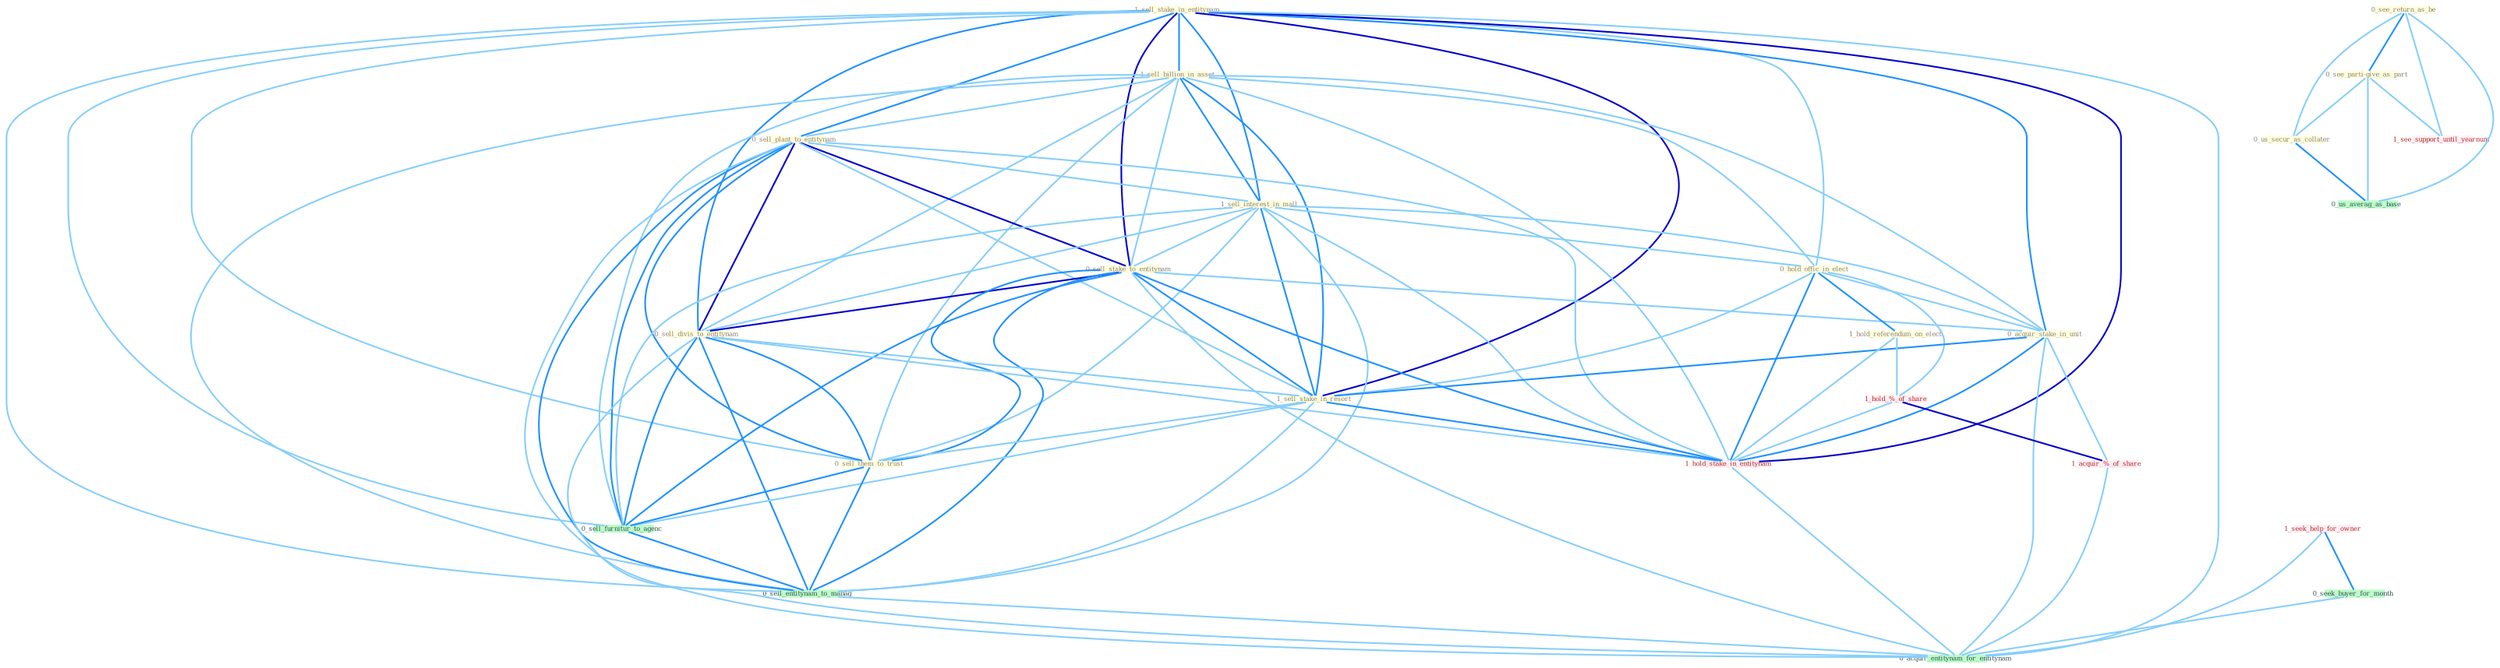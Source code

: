 Graph G{ 
    node
    [shape=polygon,style=filled,width=.5,height=.06,color="#BDFCC9",fixedsize=true,fontsize=4,
    fontcolor="#2f4f4f"];
    {node
    [color="#ffffe0", fontcolor="#8b7d6b"] "1_sell_stake_in_entitynam " "1_sell_billion_in_asset " "0_sell_plant_to_entitynam " "1_sell_interest_in_mall " "0_sell_stake_to_entitynam " "0_sell_divis_to_entitynam " "0_hold_offic_in_elect " "0_see_return_as_be " "0_see_parti-give_as_part " "0_acquir_stake_in_unit " "1_hold_referendum_on_elect " "1_sell_stake_in_resort " "0_sell_them_to_trust " "0_us_secur_as_collater "}
{node [color="#fff0f5", fontcolor="#b22222"] "1_hold_%_of_share " "1_hold_stake_in_entitynam " "1_seek_help_for_owner " "1_acquir_%_of_share " "1_see_support_until_yearnum "}
edge [color="#B0E2FF"];

	"1_sell_stake_in_entitynam " -- "1_sell_billion_in_asset " [w="2", color="#1e90ff" , len=0.8];
	"1_sell_stake_in_entitynam " -- "0_sell_plant_to_entitynam " [w="2", color="#1e90ff" , len=0.8];
	"1_sell_stake_in_entitynam " -- "1_sell_interest_in_mall " [w="2", color="#1e90ff" , len=0.8];
	"1_sell_stake_in_entitynam " -- "0_sell_stake_to_entitynam " [w="3", color="#0000cd" , len=0.6];
	"1_sell_stake_in_entitynam " -- "0_sell_divis_to_entitynam " [w="2", color="#1e90ff" , len=0.8];
	"1_sell_stake_in_entitynam " -- "0_hold_offic_in_elect " [w="1", color="#87cefa" ];
	"1_sell_stake_in_entitynam " -- "0_acquir_stake_in_unit " [w="2", color="#1e90ff" , len=0.8];
	"1_sell_stake_in_entitynam " -- "1_sell_stake_in_resort " [w="3", color="#0000cd" , len=0.6];
	"1_sell_stake_in_entitynam " -- "0_sell_them_to_trust " [w="1", color="#87cefa" ];
	"1_sell_stake_in_entitynam " -- "1_hold_stake_in_entitynam " [w="3", color="#0000cd" , len=0.6];
	"1_sell_stake_in_entitynam " -- "0_sell_furnitur_to_agenc " [w="1", color="#87cefa" ];
	"1_sell_stake_in_entitynam " -- "0_sell_entitynam_to_manag " [w="1", color="#87cefa" ];
	"1_sell_stake_in_entitynam " -- "0_acquir_entitynam_for_entitynam " [w="1", color="#87cefa" ];
	"1_sell_billion_in_asset " -- "0_sell_plant_to_entitynam " [w="1", color="#87cefa" ];
	"1_sell_billion_in_asset " -- "1_sell_interest_in_mall " [w="2", color="#1e90ff" , len=0.8];
	"1_sell_billion_in_asset " -- "0_sell_stake_to_entitynam " [w="1", color="#87cefa" ];
	"1_sell_billion_in_asset " -- "0_sell_divis_to_entitynam " [w="1", color="#87cefa" ];
	"1_sell_billion_in_asset " -- "0_hold_offic_in_elect " [w="1", color="#87cefa" ];
	"1_sell_billion_in_asset " -- "0_acquir_stake_in_unit " [w="1", color="#87cefa" ];
	"1_sell_billion_in_asset " -- "1_sell_stake_in_resort " [w="2", color="#1e90ff" , len=0.8];
	"1_sell_billion_in_asset " -- "0_sell_them_to_trust " [w="1", color="#87cefa" ];
	"1_sell_billion_in_asset " -- "1_hold_stake_in_entitynam " [w="1", color="#87cefa" ];
	"1_sell_billion_in_asset " -- "0_sell_furnitur_to_agenc " [w="1", color="#87cefa" ];
	"1_sell_billion_in_asset " -- "0_sell_entitynam_to_manag " [w="1", color="#87cefa" ];
	"0_sell_plant_to_entitynam " -- "1_sell_interest_in_mall " [w="1", color="#87cefa" ];
	"0_sell_plant_to_entitynam " -- "0_sell_stake_to_entitynam " [w="3", color="#0000cd" , len=0.6];
	"0_sell_plant_to_entitynam " -- "0_sell_divis_to_entitynam " [w="3", color="#0000cd" , len=0.6];
	"0_sell_plant_to_entitynam " -- "1_sell_stake_in_resort " [w="1", color="#87cefa" ];
	"0_sell_plant_to_entitynam " -- "0_sell_them_to_trust " [w="2", color="#1e90ff" , len=0.8];
	"0_sell_plant_to_entitynam " -- "1_hold_stake_in_entitynam " [w="1", color="#87cefa" ];
	"0_sell_plant_to_entitynam " -- "0_sell_furnitur_to_agenc " [w="2", color="#1e90ff" , len=0.8];
	"0_sell_plant_to_entitynam " -- "0_sell_entitynam_to_manag " [w="2", color="#1e90ff" , len=0.8];
	"0_sell_plant_to_entitynam " -- "0_acquir_entitynam_for_entitynam " [w="1", color="#87cefa" ];
	"1_sell_interest_in_mall " -- "0_sell_stake_to_entitynam " [w="1", color="#87cefa" ];
	"1_sell_interest_in_mall " -- "0_sell_divis_to_entitynam " [w="1", color="#87cefa" ];
	"1_sell_interest_in_mall " -- "0_hold_offic_in_elect " [w="1", color="#87cefa" ];
	"1_sell_interest_in_mall " -- "0_acquir_stake_in_unit " [w="1", color="#87cefa" ];
	"1_sell_interest_in_mall " -- "1_sell_stake_in_resort " [w="2", color="#1e90ff" , len=0.8];
	"1_sell_interest_in_mall " -- "0_sell_them_to_trust " [w="1", color="#87cefa" ];
	"1_sell_interest_in_mall " -- "1_hold_stake_in_entitynam " [w="1", color="#87cefa" ];
	"1_sell_interest_in_mall " -- "0_sell_furnitur_to_agenc " [w="1", color="#87cefa" ];
	"1_sell_interest_in_mall " -- "0_sell_entitynam_to_manag " [w="1", color="#87cefa" ];
	"0_sell_stake_to_entitynam " -- "0_sell_divis_to_entitynam " [w="3", color="#0000cd" , len=0.6];
	"0_sell_stake_to_entitynam " -- "0_acquir_stake_in_unit " [w="1", color="#87cefa" ];
	"0_sell_stake_to_entitynam " -- "1_sell_stake_in_resort " [w="2", color="#1e90ff" , len=0.8];
	"0_sell_stake_to_entitynam " -- "0_sell_them_to_trust " [w="2", color="#1e90ff" , len=0.8];
	"0_sell_stake_to_entitynam " -- "1_hold_stake_in_entitynam " [w="2", color="#1e90ff" , len=0.8];
	"0_sell_stake_to_entitynam " -- "0_sell_furnitur_to_agenc " [w="2", color="#1e90ff" , len=0.8];
	"0_sell_stake_to_entitynam " -- "0_sell_entitynam_to_manag " [w="2", color="#1e90ff" , len=0.8];
	"0_sell_stake_to_entitynam " -- "0_acquir_entitynam_for_entitynam " [w="1", color="#87cefa" ];
	"0_sell_divis_to_entitynam " -- "1_sell_stake_in_resort " [w="1", color="#87cefa" ];
	"0_sell_divis_to_entitynam " -- "0_sell_them_to_trust " [w="2", color="#1e90ff" , len=0.8];
	"0_sell_divis_to_entitynam " -- "1_hold_stake_in_entitynam " [w="1", color="#87cefa" ];
	"0_sell_divis_to_entitynam " -- "0_sell_furnitur_to_agenc " [w="2", color="#1e90ff" , len=0.8];
	"0_sell_divis_to_entitynam " -- "0_sell_entitynam_to_manag " [w="2", color="#1e90ff" , len=0.8];
	"0_sell_divis_to_entitynam " -- "0_acquir_entitynam_for_entitynam " [w="1", color="#87cefa" ];
	"0_hold_offic_in_elect " -- "0_acquir_stake_in_unit " [w="1", color="#87cefa" ];
	"0_hold_offic_in_elect " -- "1_hold_referendum_on_elect " [w="2", color="#1e90ff" , len=0.8];
	"0_hold_offic_in_elect " -- "1_sell_stake_in_resort " [w="1", color="#87cefa" ];
	"0_hold_offic_in_elect " -- "1_hold_%_of_share " [w="1", color="#87cefa" ];
	"0_hold_offic_in_elect " -- "1_hold_stake_in_entitynam " [w="2", color="#1e90ff" , len=0.8];
	"0_see_return_as_be " -- "0_see_parti-give_as_part " [w="2", color="#1e90ff" , len=0.8];
	"0_see_return_as_be " -- "0_us_secur_as_collater " [w="1", color="#87cefa" ];
	"0_see_return_as_be " -- "1_see_support_until_yearnum " [w="1", color="#87cefa" ];
	"0_see_return_as_be " -- "0_us_averag_as_base " [w="1", color="#87cefa" ];
	"0_see_parti-give_as_part " -- "0_us_secur_as_collater " [w="1", color="#87cefa" ];
	"0_see_parti-give_as_part " -- "1_see_support_until_yearnum " [w="1", color="#87cefa" ];
	"0_see_parti-give_as_part " -- "0_us_averag_as_base " [w="1", color="#87cefa" ];
	"0_acquir_stake_in_unit " -- "1_sell_stake_in_resort " [w="2", color="#1e90ff" , len=0.8];
	"0_acquir_stake_in_unit " -- "1_hold_stake_in_entitynam " [w="2", color="#1e90ff" , len=0.8];
	"0_acquir_stake_in_unit " -- "1_acquir_%_of_share " [w="1", color="#87cefa" ];
	"0_acquir_stake_in_unit " -- "0_acquir_entitynam_for_entitynam " [w="1", color="#87cefa" ];
	"1_hold_referendum_on_elect " -- "1_hold_%_of_share " [w="1", color="#87cefa" ];
	"1_hold_referendum_on_elect " -- "1_hold_stake_in_entitynam " [w="1", color="#87cefa" ];
	"1_sell_stake_in_resort " -- "0_sell_them_to_trust " [w="1", color="#87cefa" ];
	"1_sell_stake_in_resort " -- "1_hold_stake_in_entitynam " [w="2", color="#1e90ff" , len=0.8];
	"1_sell_stake_in_resort " -- "0_sell_furnitur_to_agenc " [w="1", color="#87cefa" ];
	"1_sell_stake_in_resort " -- "0_sell_entitynam_to_manag " [w="1", color="#87cefa" ];
	"0_sell_them_to_trust " -- "0_sell_furnitur_to_agenc " [w="2", color="#1e90ff" , len=0.8];
	"0_sell_them_to_trust " -- "0_sell_entitynam_to_manag " [w="2", color="#1e90ff" , len=0.8];
	"0_us_secur_as_collater " -- "0_us_averag_as_base " [w="2", color="#1e90ff" , len=0.8];
	"1_hold_%_of_share " -- "1_hold_stake_in_entitynam " [w="1", color="#87cefa" ];
	"1_hold_%_of_share " -- "1_acquir_%_of_share " [w="3", color="#0000cd" , len=0.6];
	"1_hold_stake_in_entitynam " -- "0_acquir_entitynam_for_entitynam " [w="1", color="#87cefa" ];
	"1_seek_help_for_owner " -- "0_seek_buyer_for_month " [w="2", color="#1e90ff" , len=0.8];
	"1_seek_help_for_owner " -- "0_acquir_entitynam_for_entitynam " [w="1", color="#87cefa" ];
	"0_seek_buyer_for_month " -- "0_acquir_entitynam_for_entitynam " [w="1", color="#87cefa" ];
	"1_acquir_%_of_share " -- "0_acquir_entitynam_for_entitynam " [w="1", color="#87cefa" ];
	"0_sell_furnitur_to_agenc " -- "0_sell_entitynam_to_manag " [w="2", color="#1e90ff" , len=0.8];
	"0_sell_entitynam_to_manag " -- "0_acquir_entitynam_for_entitynam " [w="1", color="#87cefa" ];
}